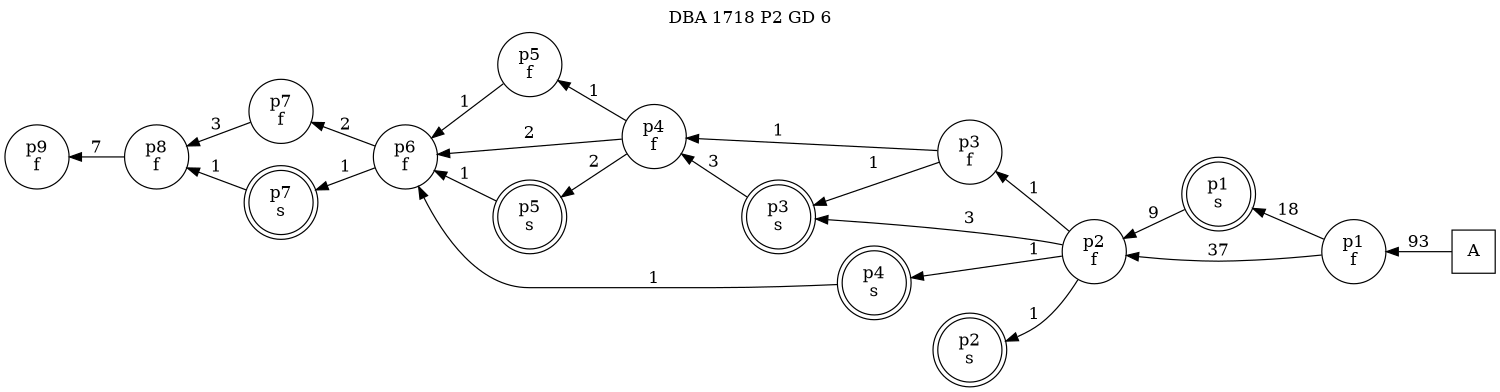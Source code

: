 digraph DBA_1718_P2_GD_6_GOOD {
labelloc="tl"
label= " DBA 1718 P2 GD 6 "
rankdir="RL";
graph [ size=" 10 , 10 !"]

"A" [shape="square" label="A"]
"p1_f" [shape="circle" label="p1
f"]
"p1_s" [shape="doublecircle" label="p1
s"]
"p2_f" [shape="circle" label="p2
f"]
"p3_f" [shape="circle" label="p3
f"]
"p4_f" [shape="circle" label="p4
f"]
"p3_s" [shape="doublecircle" label="p3
s"]
"p5_f" [shape="circle" label="p5
f"]
"p6_f" [shape="circle" label="p6
f"]
"p7_f" [shape="circle" label="p7
f"]
"p8_f" [shape="circle" label="p8
f"]
"p9_f" [shape="circle" label="p9
f"]
"p5_s" [shape="doublecircle" label="p5
s"]
"p4_s" [shape="doublecircle" label="p4
s"]
"p7_s" [shape="doublecircle" label="p7
s"]
"p2_s" [shape="doublecircle" label="p2
s"]
"A" -> "p1_f" [ label=93]
"p1_f" -> "p1_s" [ label=18]
"p1_f" -> "p2_f" [ label=37]
"p1_s" -> "p2_f" [ label=9]
"p2_f" -> "p3_f" [ label=1]
"p2_f" -> "p3_s" [ label=3]
"p2_f" -> "p4_s" [ label=1]
"p2_f" -> "p2_s" [ label=1]
"p3_f" -> "p4_f" [ label=1]
"p3_f" -> "p3_s" [ label=1]
"p4_f" -> "p5_f" [ label=1]
"p4_f" -> "p6_f" [ label=2]
"p4_f" -> "p5_s" [ label=2]
"p3_s" -> "p4_f" [ label=3]
"p5_f" -> "p6_f" [ label=1]
"p6_f" -> "p7_f" [ label=2]
"p6_f" -> "p7_s" [ label=1]
"p7_f" -> "p8_f" [ label=3]
"p8_f" -> "p9_f" [ label=7]
"p5_s" -> "p6_f" [ label=1]
"p4_s" -> "p6_f" [ label=1]
"p7_s" -> "p8_f" [ label=1]
}
